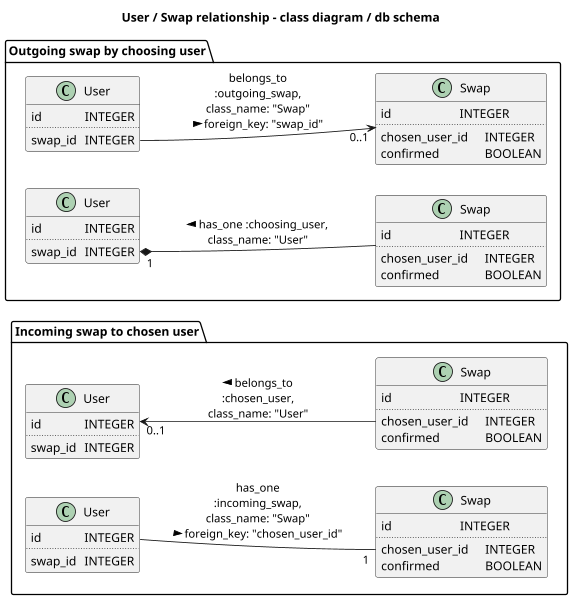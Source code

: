 @startuml

title User / Swap relationship - class diagram / db schema

!pragma horizontalLineBetweenDifferentPackageAllowed

scale 600 height
' skinparam nodesep 600
left to right direction

package "Incoming swap to chosen user" {
  class "User" as User3 {
    id \t\t INTEGER
    ..
    swap_id \t INTEGER
  }

  class "User" as User4 {
    id \t\t INTEGER
    ..
    swap_id \t INTEGER
  }

  class "Swap" as Swap3 {
    id \t\t\t INTEGER
    ..
    chosen_user_id \t INTEGER
    confirmed \t\t BOOLEAN
  }

  class "Swap" as Swap4 {
    id \t\t\t INTEGER
    ..
    chosen_user_id \t INTEGER
    confirmed \t\t BOOLEAN
  }

  User3 "0..1" <-- Swap3::chosen_user_id : < belongs_to\n:chosen_user,\nclass_name: "User"
  User4 -- "1" Swap4::chosen_user_id : has_one\n:incoming_swap,\nclass_name: "Swap"\nforeign_key: "chosen_user_id" >

  User3 -[hidden]left-> User4
  Swap3 -[hidden]left-> Swap4
}

package "Outgoing swap by choosing user" {
  class "User" as User1 {
    id \t\t INTEGER
    ..
    swap_id \t INTEGER
  }

  class "User" as User2 {
    id \t\t INTEGER
    ..
    swap_id \t INTEGER
  }

  class "Swap" as Swap1 {
    id \t\t\t INTEGER
    ..
    chosen_user_id \t INTEGER
    confirmed \t\t BOOLEAN
  }

  class "Swap" as Swap2 {
    id \t\t\t INTEGER
    ..
    chosen_user_id \t INTEGER
    confirmed \t\t BOOLEAN
  }

  User1::swap_id --> "0..1" Swap1 : belongs_to\n:outgoing_swap,\nclass_name: "Swap"\nforeign_key: "swap_id" >
  User2::swap_id "1" *-- Swap2 : < has_one :choosing_user,\nclass_name: "User"

  User1 -[hidden]left-> User2
  Swap1 -[hidden]left-> Swap2
}

User2 -[hidden]right-> User3
Swap2 -[hidden]right-> Swap3

@enduml

